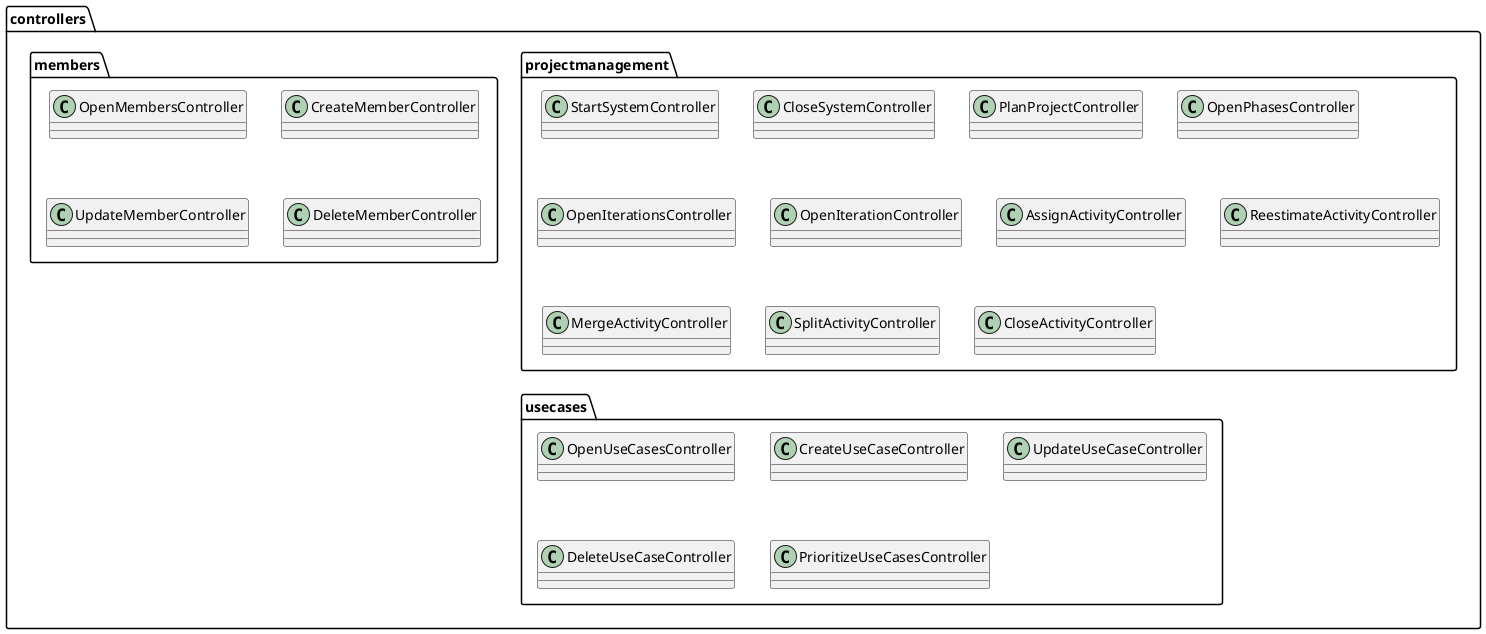 @startuml
 skinparam linetype polyline

namespace controllers {
    namespace controllers.projectmanagement {
        class StartSystemController
        class CloseSystemController
        class PlanProjectController
        class OpenPhasesController
        class OpenIterationsController
        class OpenIterationController
        class AssignActivityController
        class ReestimateActivityController
        class MergeActivityController
        class SplitActivityController
        class CloseActivityController
    }
    namespace controllers.members {
        class OpenMembersController
        class CreateMemberController
        class UpdateMemberController
        class DeleteMemberController
    }
    namespace controllers.usecases {
        class OpenUseCasesController
        class CreateUseCaseController
        class UpdateUseCaseController
        class DeleteUseCaseController
        class PrioritizeUseCasesController
    }
}

newPage

namespace views {
    class MenuView
    namespace views.shared {
        interface Dialog
        interface ConfirmationDialog
    }
    namespace views.projectmamagement {
        class ProjectManagementView
        class InitProjectView
        class PlanProjectView
        class IterationView
        class PhaseView
        class AssignActivityView implements views.shared.Dialog
        class CloseActivityView implements views.shared.ConfirmationDialog

        ProjectManagementView ..> PhaseView
        PhaseView --> IterationView
        IterationView ..> CloseActivityView
    }
    namespace views.members {
        class MembersManagementView
        class CreateMemberView implements views.shared.Dialog
        class UpdateMemberView implements views.shared.Dialog
        class DeleteMemberView implements views.shared.ConfirmationDialog

        MembersManagementView ..> DeleteMemberView
        MembersManagementView ..> CreateMemberView
        MembersManagementView ..> UpdateMemberView
    }
    namespace views.usecases {
        class UseCasesManagementView
        class CreateUseCaseView implements views.shared.Dialog
        class UpdateUseCaseView implements views.shared.Dialog
        class DeleteUseCaseView implements views.shared.ConfirmationDialog

        UseCasesManagementView ..> DeleteUseCaseView
        UseCasesManagementView ..> CreateUseCaseView
        UseCasesManagementView ..> UpdateUseCaseView
    }

    views.MenuView ..> views.projectmamagement.ProjectManagementView
    views.MenuView ..> views.members.MembersManagementView
    views.MenuView ..> views.usecases.UseCasesManagementView
}

newPage

namespace model {
    class Member
    class UseCase
    class Iteration
    Class Activity
    class Project
    class Phase
    class Discipline
    
    Iteration *-> Member
    Iteration *-> Activity
    
    Member *--> Activity
    Activity --> Discipline
    Activity --> UseCase
    Phase *--> Iteration
    Project *--> Phase
}

@enduml
